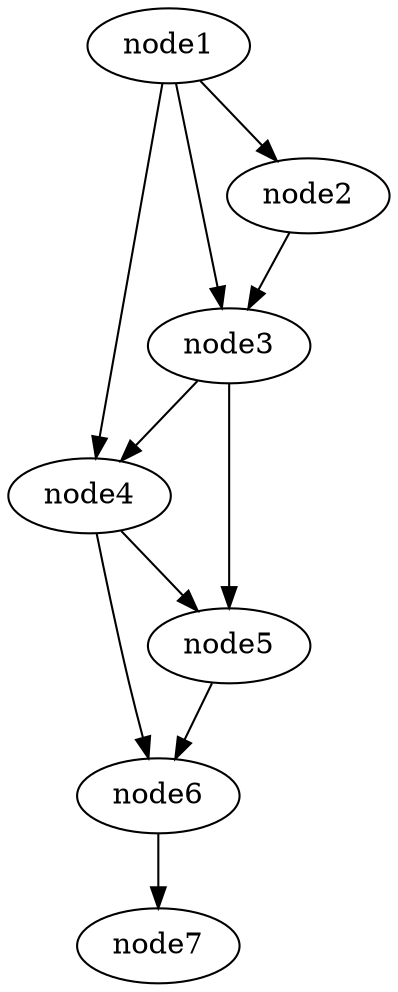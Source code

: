 digraph g{
	node7
	node6 -> node7
	node5 -> node6
	node4 -> node6
	node4 -> node5
	node3 -> node5
	node3 -> node4
	node2 -> node3
	node1 -> node4
	node1 -> node3
	node1 -> node2
}
